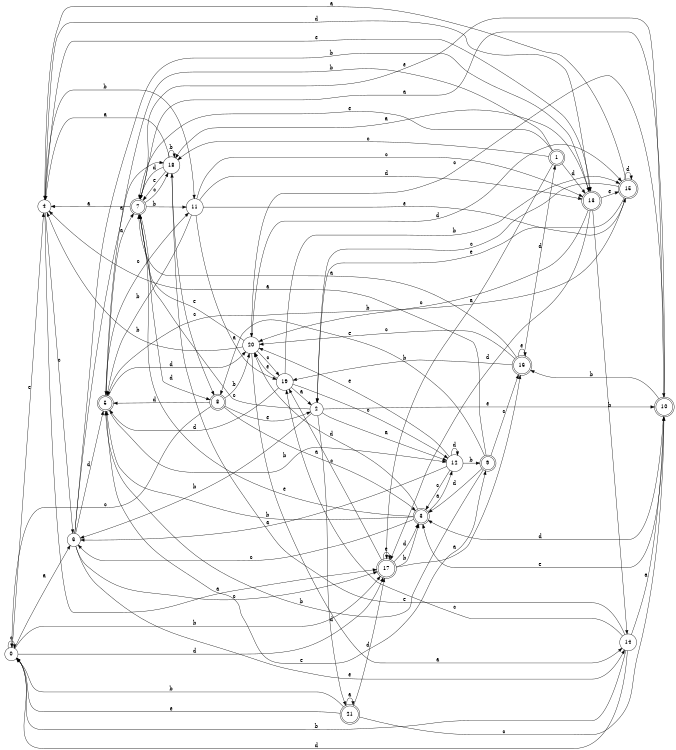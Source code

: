 digraph n18_5 {
__start0 [label="" shape="none"];

rankdir=LR;
size="8,5";

s0 [style="filled", color="black", fillcolor="white" shape="circle", label="0"];
s1 [style="rounded,filled", color="black", fillcolor="white" shape="doublecircle", label="1"];
s2 [style="filled", color="black", fillcolor="white" shape="circle", label="2"];
s3 [style="rounded,filled", color="black", fillcolor="white" shape="doublecircle", label="3"];
s4 [style="filled", color="black", fillcolor="white" shape="circle", label="4"];
s5 [style="rounded,filled", color="black", fillcolor="white" shape="doublecircle", label="5"];
s6 [style="filled", color="black", fillcolor="white" shape="circle", label="6"];
s7 [style="rounded,filled", color="black", fillcolor="white" shape="doublecircle", label="7"];
s8 [style="rounded,filled", color="black", fillcolor="white" shape="doublecircle", label="8"];
s9 [style="rounded,filled", color="black", fillcolor="white" shape="doublecircle", label="9"];
s10 [style="rounded,filled", color="black", fillcolor="white" shape="doublecircle", label="10"];
s11 [style="filled", color="black", fillcolor="white" shape="circle", label="11"];
s12 [style="filled", color="black", fillcolor="white" shape="circle", label="12"];
s13 [style="rounded,filled", color="black", fillcolor="white" shape="doublecircle", label="13"];
s14 [style="filled", color="black", fillcolor="white" shape="circle", label="14"];
s15 [style="rounded,filled", color="black", fillcolor="white" shape="doublecircle", label="15"];
s16 [style="rounded,filled", color="black", fillcolor="white" shape="doublecircle", label="16"];
s17 [style="rounded,filled", color="black", fillcolor="white" shape="doublecircle", label="17"];
s18 [style="filled", color="black", fillcolor="white" shape="circle", label="18"];
s19 [style="filled", color="black", fillcolor="white" shape="circle", label="19"];
s20 [style="filled", color="black", fillcolor="white" shape="circle", label="20"];
s21 [style="rounded,filled", color="black", fillcolor="white" shape="doublecircle", label="21"];
s0 -> s6 [label="a"];
s0 -> s17 [label="b"];
s0 -> s0 [label="c"];
s0 -> s17 [label="d"];
s0 -> s4 [label="e"];
s1 -> s17 [label="a"];
s1 -> s5 [label="b"];
s1 -> s18 [label="c"];
s1 -> s13 [label="d"];
s1 -> s7 [label="e"];
s2 -> s12 [label="a"];
s2 -> s6 [label="b"];
s2 -> s7 [label="c"];
s2 -> s21 [label="d"];
s2 -> s10 [label="e"];
s3 -> s12 [label="a"];
s3 -> s5 [label="b"];
s3 -> s6 [label="c"];
s3 -> s20 [label="d"];
s3 -> s7 [label="e"];
s4 -> s17 [label="a"];
s4 -> s11 [label="b"];
s4 -> s6 [label="c"];
s4 -> s13 [label="d"];
s4 -> s13 [label="e"];
s5 -> s7 [label="a"];
s5 -> s12 [label="b"];
s5 -> s11 [label="c"];
s5 -> s20 [label="d"];
s5 -> s9 [label="e"];
s6 -> s18 [label="a"];
s6 -> s13 [label="b"];
s6 -> s17 [label="c"];
s6 -> s5 [label="d"];
s6 -> s14 [label="e"];
s7 -> s4 [label="a"];
s7 -> s11 [label="b"];
s7 -> s18 [label="c"];
s7 -> s8 [label="d"];
s7 -> s10 [label="e"];
s8 -> s3 [label="a"];
s8 -> s20 [label="b"];
s8 -> s0 [label="c"];
s8 -> s5 [label="d"];
s8 -> s2 [label="e"];
s9 -> s4 [label="a"];
s9 -> s5 [label="b"];
s9 -> s16 [label="c"];
s9 -> s3 [label="d"];
s9 -> s8 [label="e"];
s10 -> s7 [label="a"];
s10 -> s16 [label="b"];
s10 -> s20 [label="c"];
s10 -> s3 [label="d"];
s10 -> s3 [label="e"];
s11 -> s19 [label="a"];
s11 -> s5 [label="b"];
s11 -> s13 [label="c"];
s11 -> s13 [label="d"];
s11 -> s15 [label="e"];
s12 -> s6 [label="a"];
s12 -> s9 [label="b"];
s12 -> s3 [label="c"];
s12 -> s12 [label="d"];
s12 -> s20 [label="e"];
s13 -> s18 [label="a"];
s13 -> s14 [label="b"];
s13 -> s20 [label="c"];
s13 -> s17 [label="d"];
s13 -> s15 [label="e"];
s14 -> s10 [label="a"];
s14 -> s0 [label="b"];
s14 -> s19 [label="c"];
s14 -> s0 [label="d"];
s14 -> s18 [label="e"];
s15 -> s4 [label="a"];
s15 -> s5 [label="b"];
s15 -> s2 [label="c"];
s15 -> s15 [label="d"];
s15 -> s2 [label="e"];
s16 -> s7 [label="a"];
s16 -> s19 [label="b"];
s16 -> s20 [label="c"];
s16 -> s1 [label="d"];
s16 -> s16 [label="e"];
s17 -> s16 [label="a"];
s17 -> s3 [label="b"];
s17 -> s19 [label="c"];
s17 -> s3 [label="d"];
s17 -> s17 [label="e"];
s18 -> s4 [label="a"];
s18 -> s18 [label="b"];
s18 -> s8 [label="c"];
s18 -> s7 [label="d"];
s18 -> s7 [label="e"];
s19 -> s2 [label="a"];
s19 -> s15 [label="b"];
s19 -> s12 [label="c"];
s19 -> s5 [label="d"];
s19 -> s20 [label="e"];
s20 -> s14 [label="a"];
s20 -> s4 [label="b"];
s20 -> s19 [label="c"];
s20 -> s15 [label="d"];
s20 -> s7 [label="e"];
s21 -> s21 [label="a"];
s21 -> s0 [label="b"];
s21 -> s10 [label="c"];
s21 -> s17 [label="d"];
s21 -> s0 [label="e"];

}